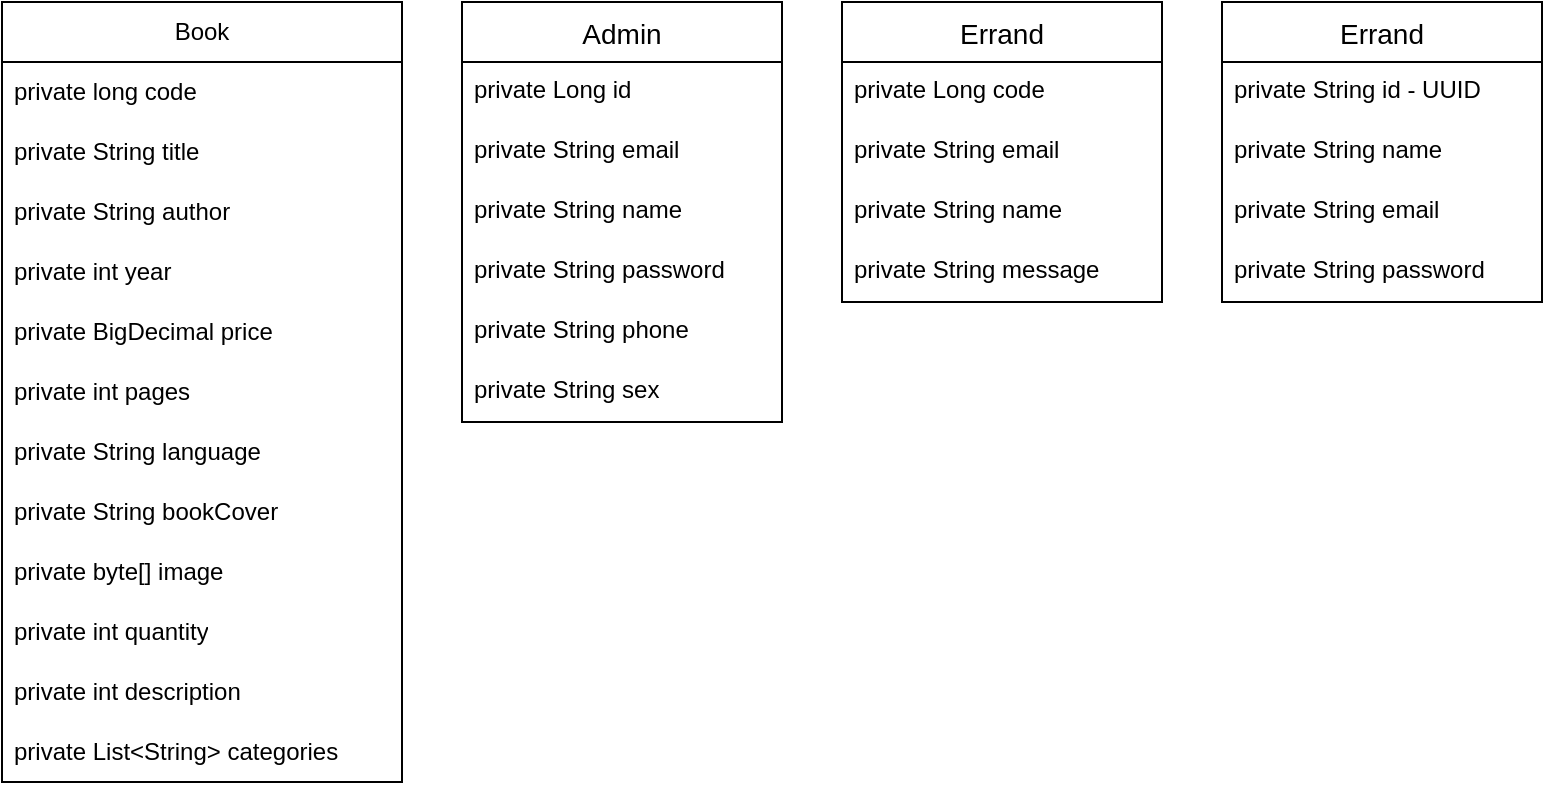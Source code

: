 <mxfile version="25.0.3">
  <diagram name="Página-1" id="ohMDAed5aAKWXQVU5YSB">
    <mxGraphModel dx="1131" dy="460" grid="1" gridSize="10" guides="1" tooltips="1" connect="1" arrows="1" fold="1" page="1" pageScale="1" pageWidth="827" pageHeight="1169" background="#FFFFFF" math="0" shadow="0">
      <root>
        <mxCell id="0" />
        <mxCell id="1" parent="0" />
        <mxCell id="nhVMtu1Wu-XsD0m6o_tC-1" value="Book" style="swimlane;fontStyle=0;childLayout=stackLayout;horizontal=1;startSize=30;horizontalStack=0;resizeParent=1;resizeParentMax=0;resizeLast=0;collapsible=1;marginBottom=0;whiteSpace=wrap;html=1;" vertex="1" parent="1">
          <mxGeometry x="40" y="120" width="200" height="390" as="geometry">
            <mxRectangle x="340" y="180" width="70" height="30" as="alternateBounds" />
          </mxGeometry>
        </mxCell>
        <mxCell id="nhVMtu1Wu-XsD0m6o_tC-2" value="private long code" style="text;strokeColor=none;fillColor=none;align=left;verticalAlign=middle;spacingLeft=4;spacingRight=4;overflow=hidden;points=[[0,0.5],[1,0.5]];portConstraint=eastwest;rotatable=0;whiteSpace=wrap;html=1;" vertex="1" parent="nhVMtu1Wu-XsD0m6o_tC-1">
          <mxGeometry y="30" width="200" height="30" as="geometry" />
        </mxCell>
        <mxCell id="nhVMtu1Wu-XsD0m6o_tC-3" value="private String title" style="text;strokeColor=none;fillColor=none;align=left;verticalAlign=middle;spacingLeft=4;spacingRight=4;overflow=hidden;points=[[0,0.5],[1,0.5]];portConstraint=eastwest;rotatable=0;whiteSpace=wrap;html=1;" vertex="1" parent="nhVMtu1Wu-XsD0m6o_tC-1">
          <mxGeometry y="60" width="200" height="30" as="geometry" />
        </mxCell>
        <mxCell id="nhVMtu1Wu-XsD0m6o_tC-4" value="private String author" style="text;strokeColor=none;fillColor=none;align=left;verticalAlign=middle;spacingLeft=4;spacingRight=4;overflow=hidden;points=[[0,0.5],[1,0.5]];portConstraint=eastwest;rotatable=0;whiteSpace=wrap;html=1;" vertex="1" parent="nhVMtu1Wu-XsD0m6o_tC-1">
          <mxGeometry y="90" width="200" height="30" as="geometry" />
        </mxCell>
        <mxCell id="nhVMtu1Wu-XsD0m6o_tC-10" value="pr&lt;span style=&quot;background-color: initial;&quot;&gt;ivate int year&lt;/span&gt;" style="text;strokeColor=none;fillColor=none;align=left;verticalAlign=middle;spacingLeft=4;spacingRight=4;overflow=hidden;points=[[0,0.5],[1,0.5]];portConstraint=eastwest;rotatable=0;whiteSpace=wrap;html=1;" vertex="1" parent="nhVMtu1Wu-XsD0m6o_tC-1">
          <mxGeometry y="120" width="200" height="30" as="geometry" />
        </mxCell>
        <mxCell id="nhVMtu1Wu-XsD0m6o_tC-31" value="private BigDecimal price" style="text;strokeColor=none;fillColor=none;align=left;verticalAlign=middle;spacingLeft=4;spacingRight=4;overflow=hidden;points=[[0,0.5],[1,0.5]];portConstraint=eastwest;rotatable=0;whiteSpace=wrap;html=1;" vertex="1" parent="nhVMtu1Wu-XsD0m6o_tC-1">
          <mxGeometry y="150" width="200" height="30" as="geometry" />
        </mxCell>
        <mxCell id="nhVMtu1Wu-XsD0m6o_tC-38" value="pr&lt;span style=&quot;background-color: initial;&quot;&gt;ivate int pages&lt;/span&gt;" style="text;strokeColor=none;fillColor=none;align=left;verticalAlign=middle;spacingLeft=4;spacingRight=4;overflow=hidden;points=[[0,0.5],[1,0.5]];portConstraint=eastwest;rotatable=0;whiteSpace=wrap;html=1;" vertex="1" parent="nhVMtu1Wu-XsD0m6o_tC-1">
          <mxGeometry y="180" width="200" height="30" as="geometry" />
        </mxCell>
        <mxCell id="nhVMtu1Wu-XsD0m6o_tC-39" value="pr&lt;span style=&quot;background-color: initial;&quot;&gt;ivate String language&lt;/span&gt;" style="text;strokeColor=none;fillColor=none;align=left;verticalAlign=middle;spacingLeft=4;spacingRight=4;overflow=hidden;points=[[0,0.5],[1,0.5]];portConstraint=eastwest;rotatable=0;whiteSpace=wrap;html=1;" vertex="1" parent="nhVMtu1Wu-XsD0m6o_tC-1">
          <mxGeometry y="210" width="200" height="30" as="geometry" />
        </mxCell>
        <mxCell id="nhVMtu1Wu-XsD0m6o_tC-40" value="pr&lt;span style=&quot;background-color: initial;&quot;&gt;ivate String bookCover&lt;/span&gt;" style="text;strokeColor=none;fillColor=none;align=left;verticalAlign=middle;spacingLeft=4;spacingRight=4;overflow=hidden;points=[[0,0.5],[1,0.5]];portConstraint=eastwest;rotatable=0;whiteSpace=wrap;html=1;" vertex="1" parent="nhVMtu1Wu-XsD0m6o_tC-1">
          <mxGeometry y="240" width="200" height="30" as="geometry" />
        </mxCell>
        <mxCell id="nhVMtu1Wu-XsD0m6o_tC-41" value="private byte[] image" style="text;strokeColor=none;fillColor=none;align=left;verticalAlign=middle;spacingLeft=4;spacingRight=4;overflow=hidden;points=[[0,0.5],[1,0.5]];portConstraint=eastwest;rotatable=0;whiteSpace=wrap;html=1;" vertex="1" parent="nhVMtu1Wu-XsD0m6o_tC-1">
          <mxGeometry y="270" width="200" height="30" as="geometry" />
        </mxCell>
        <mxCell id="nhVMtu1Wu-XsD0m6o_tC-42" value="private int quantity" style="text;strokeColor=none;fillColor=none;align=left;verticalAlign=middle;spacingLeft=4;spacingRight=4;overflow=hidden;points=[[0,0.5],[1,0.5]];portConstraint=eastwest;rotatable=0;whiteSpace=wrap;html=1;" vertex="1" parent="nhVMtu1Wu-XsD0m6o_tC-1">
          <mxGeometry y="300" width="200" height="30" as="geometry" />
        </mxCell>
        <mxCell id="nhVMtu1Wu-XsD0m6o_tC-43" value="private int description" style="text;strokeColor=none;fillColor=none;align=left;verticalAlign=middle;spacingLeft=4;spacingRight=4;overflow=hidden;points=[[0,0.5],[1,0.5]];portConstraint=eastwest;rotatable=0;whiteSpace=wrap;html=1;" vertex="1" parent="nhVMtu1Wu-XsD0m6o_tC-1">
          <mxGeometry y="330" width="200" height="30" as="geometry" />
        </mxCell>
        <mxCell id="nhVMtu1Wu-XsD0m6o_tC-44" value="private List&amp;lt;String&amp;gt; categories" style="text;strokeColor=none;fillColor=none;align=left;verticalAlign=middle;spacingLeft=4;spacingRight=4;overflow=hidden;points=[[0,0.5],[1,0.5]];portConstraint=eastwest;rotatable=0;whiteSpace=wrap;html=1;" vertex="1" parent="nhVMtu1Wu-XsD0m6o_tC-1">
          <mxGeometry y="360" width="200" height="30" as="geometry" />
        </mxCell>
        <mxCell id="nhVMtu1Wu-XsD0m6o_tC-64" value="Admin" style="swimlane;fontStyle=0;childLayout=stackLayout;horizontal=1;startSize=30;horizontalStack=0;resizeParent=1;resizeParentMax=0;resizeLast=0;collapsible=1;marginBottom=0;align=center;fontSize=14;" vertex="1" parent="1">
          <mxGeometry x="270" y="120" width="160" height="210" as="geometry" />
        </mxCell>
        <mxCell id="nhVMtu1Wu-XsD0m6o_tC-65" value="private Long id" style="text;strokeColor=none;fillColor=none;spacingLeft=4;spacingRight=4;overflow=hidden;rotatable=0;points=[[0,0.5],[1,0.5]];portConstraint=eastwest;fontSize=12;whiteSpace=wrap;html=1;" vertex="1" parent="nhVMtu1Wu-XsD0m6o_tC-64">
          <mxGeometry y="30" width="160" height="30" as="geometry" />
        </mxCell>
        <mxCell id="nhVMtu1Wu-XsD0m6o_tC-66" value="private String email" style="text;strokeColor=none;fillColor=none;spacingLeft=4;spacingRight=4;overflow=hidden;rotatable=0;points=[[0,0.5],[1,0.5]];portConstraint=eastwest;fontSize=12;whiteSpace=wrap;html=1;" vertex="1" parent="nhVMtu1Wu-XsD0m6o_tC-64">
          <mxGeometry y="60" width="160" height="30" as="geometry" />
        </mxCell>
        <mxCell id="nhVMtu1Wu-XsD0m6o_tC-67" value="private String name&lt;div&gt;&lt;br&gt;&lt;/div&gt;" style="text;strokeColor=none;fillColor=none;spacingLeft=4;spacingRight=4;overflow=hidden;rotatable=0;points=[[0,0.5],[1,0.5]];portConstraint=eastwest;fontSize=12;whiteSpace=wrap;html=1;" vertex="1" parent="nhVMtu1Wu-XsD0m6o_tC-64">
          <mxGeometry y="90" width="160" height="30" as="geometry" />
        </mxCell>
        <mxCell id="nhVMtu1Wu-XsD0m6o_tC-68" value="private String password&lt;div&gt;&lt;br&gt;&lt;/div&gt;" style="text;strokeColor=none;fillColor=none;spacingLeft=4;spacingRight=4;overflow=hidden;rotatable=0;points=[[0,0.5],[1,0.5]];portConstraint=eastwest;fontSize=12;whiteSpace=wrap;html=1;" vertex="1" parent="nhVMtu1Wu-XsD0m6o_tC-64">
          <mxGeometry y="120" width="160" height="30" as="geometry" />
        </mxCell>
        <mxCell id="nhVMtu1Wu-XsD0m6o_tC-69" value="private String phone&lt;div&gt;&lt;br&gt;&lt;/div&gt;" style="text;strokeColor=none;fillColor=none;spacingLeft=4;spacingRight=4;overflow=hidden;rotatable=0;points=[[0,0.5],[1,0.5]];portConstraint=eastwest;fontSize=12;whiteSpace=wrap;html=1;" vertex="1" parent="nhVMtu1Wu-XsD0m6o_tC-64">
          <mxGeometry y="150" width="160" height="30" as="geometry" />
        </mxCell>
        <mxCell id="nhVMtu1Wu-XsD0m6o_tC-70" value="private String sex&lt;div&gt;&lt;br&gt;&lt;/div&gt;" style="text;strokeColor=none;fillColor=none;spacingLeft=4;spacingRight=4;overflow=hidden;rotatable=0;points=[[0,0.5],[1,0.5]];portConstraint=eastwest;fontSize=12;whiteSpace=wrap;html=1;" vertex="1" parent="nhVMtu1Wu-XsD0m6o_tC-64">
          <mxGeometry y="180" width="160" height="30" as="geometry" />
        </mxCell>
        <mxCell id="nhVMtu1Wu-XsD0m6o_tC-71" value="Errand" style="swimlane;fontStyle=0;childLayout=stackLayout;horizontal=1;startSize=30;horizontalStack=0;resizeParent=1;resizeParentMax=0;resizeLast=0;collapsible=1;marginBottom=0;align=center;fontSize=14;" vertex="1" parent="1">
          <mxGeometry x="460" y="120" width="160" height="150" as="geometry" />
        </mxCell>
        <mxCell id="nhVMtu1Wu-XsD0m6o_tC-72" value="private Long code" style="text;strokeColor=none;fillColor=none;spacingLeft=4;spacingRight=4;overflow=hidden;rotatable=0;points=[[0,0.5],[1,0.5]];portConstraint=eastwest;fontSize=12;whiteSpace=wrap;html=1;" vertex="1" parent="nhVMtu1Wu-XsD0m6o_tC-71">
          <mxGeometry y="30" width="160" height="30" as="geometry" />
        </mxCell>
        <mxCell id="nhVMtu1Wu-XsD0m6o_tC-73" value="private String email" style="text;strokeColor=none;fillColor=none;spacingLeft=4;spacingRight=4;overflow=hidden;rotatable=0;points=[[0,0.5],[1,0.5]];portConstraint=eastwest;fontSize=12;whiteSpace=wrap;html=1;" vertex="1" parent="nhVMtu1Wu-XsD0m6o_tC-71">
          <mxGeometry y="60" width="160" height="30" as="geometry" />
        </mxCell>
        <mxCell id="nhVMtu1Wu-XsD0m6o_tC-74" value="private String name&lt;div&gt;&lt;br&gt;&lt;/div&gt;" style="text;strokeColor=none;fillColor=none;spacingLeft=4;spacingRight=4;overflow=hidden;rotatable=0;points=[[0,0.5],[1,0.5]];portConstraint=eastwest;fontSize=12;whiteSpace=wrap;html=1;" vertex="1" parent="nhVMtu1Wu-XsD0m6o_tC-71">
          <mxGeometry y="90" width="160" height="30" as="geometry" />
        </mxCell>
        <mxCell id="nhVMtu1Wu-XsD0m6o_tC-75" value="private String message" style="text;strokeColor=none;fillColor=none;spacingLeft=4;spacingRight=4;overflow=hidden;rotatable=0;points=[[0,0.5],[1,0.5]];portConstraint=eastwest;fontSize=12;whiteSpace=wrap;html=1;" vertex="1" parent="nhVMtu1Wu-XsD0m6o_tC-71">
          <mxGeometry y="120" width="160" height="30" as="geometry" />
        </mxCell>
        <mxCell id="nhVMtu1Wu-XsD0m6o_tC-95" value="Errand" style="swimlane;fontStyle=0;childLayout=stackLayout;horizontal=1;startSize=30;horizontalStack=0;resizeParent=1;resizeParentMax=0;resizeLast=0;collapsible=1;marginBottom=0;align=center;fontSize=14;" vertex="1" parent="1">
          <mxGeometry x="650" y="120" width="160" height="150" as="geometry" />
        </mxCell>
        <mxCell id="nhVMtu1Wu-XsD0m6o_tC-96" value="private String id - UUID" style="text;strokeColor=none;fillColor=none;spacingLeft=4;spacingRight=4;overflow=hidden;rotatable=0;points=[[0,0.5],[1,0.5]];portConstraint=eastwest;fontSize=12;whiteSpace=wrap;html=1;" vertex="1" parent="nhVMtu1Wu-XsD0m6o_tC-95">
          <mxGeometry y="30" width="160" height="30" as="geometry" />
        </mxCell>
        <mxCell id="nhVMtu1Wu-XsD0m6o_tC-98" value="private String name&lt;div&gt;&lt;br&gt;&lt;/div&gt;" style="text;strokeColor=none;fillColor=none;spacingLeft=4;spacingRight=4;overflow=hidden;rotatable=0;points=[[0,0.5],[1,0.5]];portConstraint=eastwest;fontSize=12;whiteSpace=wrap;html=1;" vertex="1" parent="nhVMtu1Wu-XsD0m6o_tC-95">
          <mxGeometry y="60" width="160" height="30" as="geometry" />
        </mxCell>
        <mxCell id="nhVMtu1Wu-XsD0m6o_tC-97" value="private String email" style="text;strokeColor=none;fillColor=none;spacingLeft=4;spacingRight=4;overflow=hidden;rotatable=0;points=[[0,0.5],[1,0.5]];portConstraint=eastwest;fontSize=12;whiteSpace=wrap;html=1;" vertex="1" parent="nhVMtu1Wu-XsD0m6o_tC-95">
          <mxGeometry y="90" width="160" height="30" as="geometry" />
        </mxCell>
        <mxCell id="nhVMtu1Wu-XsD0m6o_tC-99" value="private String password" style="text;strokeColor=none;fillColor=none;spacingLeft=4;spacingRight=4;overflow=hidden;rotatable=0;points=[[0,0.5],[1,0.5]];portConstraint=eastwest;fontSize=12;whiteSpace=wrap;html=1;" vertex="1" parent="nhVMtu1Wu-XsD0m6o_tC-95">
          <mxGeometry y="120" width="160" height="30" as="geometry" />
        </mxCell>
      </root>
    </mxGraphModel>
  </diagram>
</mxfile>
